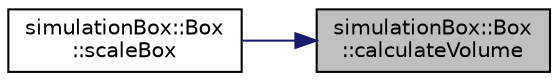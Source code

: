 digraph "simulationBox::Box::calculateVolume"
{
 // LATEX_PDF_SIZE
  edge [fontname="Helvetica",fontsize="10",labelfontname="Helvetica",labelfontsize="10"];
  node [fontname="Helvetica",fontsize="10",shape=record];
  rankdir="RL";
  Node1 [label="simulationBox::Box\l::calculateVolume",height=0.2,width=0.4,color="black", fillcolor="grey75", style="filled", fontcolor="black",tooltip=" "];
  Node1 -> Node2 [dir="back",color="midnightblue",fontsize="10",style="solid",fontname="Helvetica"];
  Node2 [label="simulationBox::Box\l::scaleBox",height=0.2,width=0.4,color="black", fillcolor="white", style="filled",URL="$classsimulationBox_1_1Box.html#af9dabe069f9bc7986c9655af82e1ba07",tooltip="scales the cell dimensions and recalculates the volume"];
}

